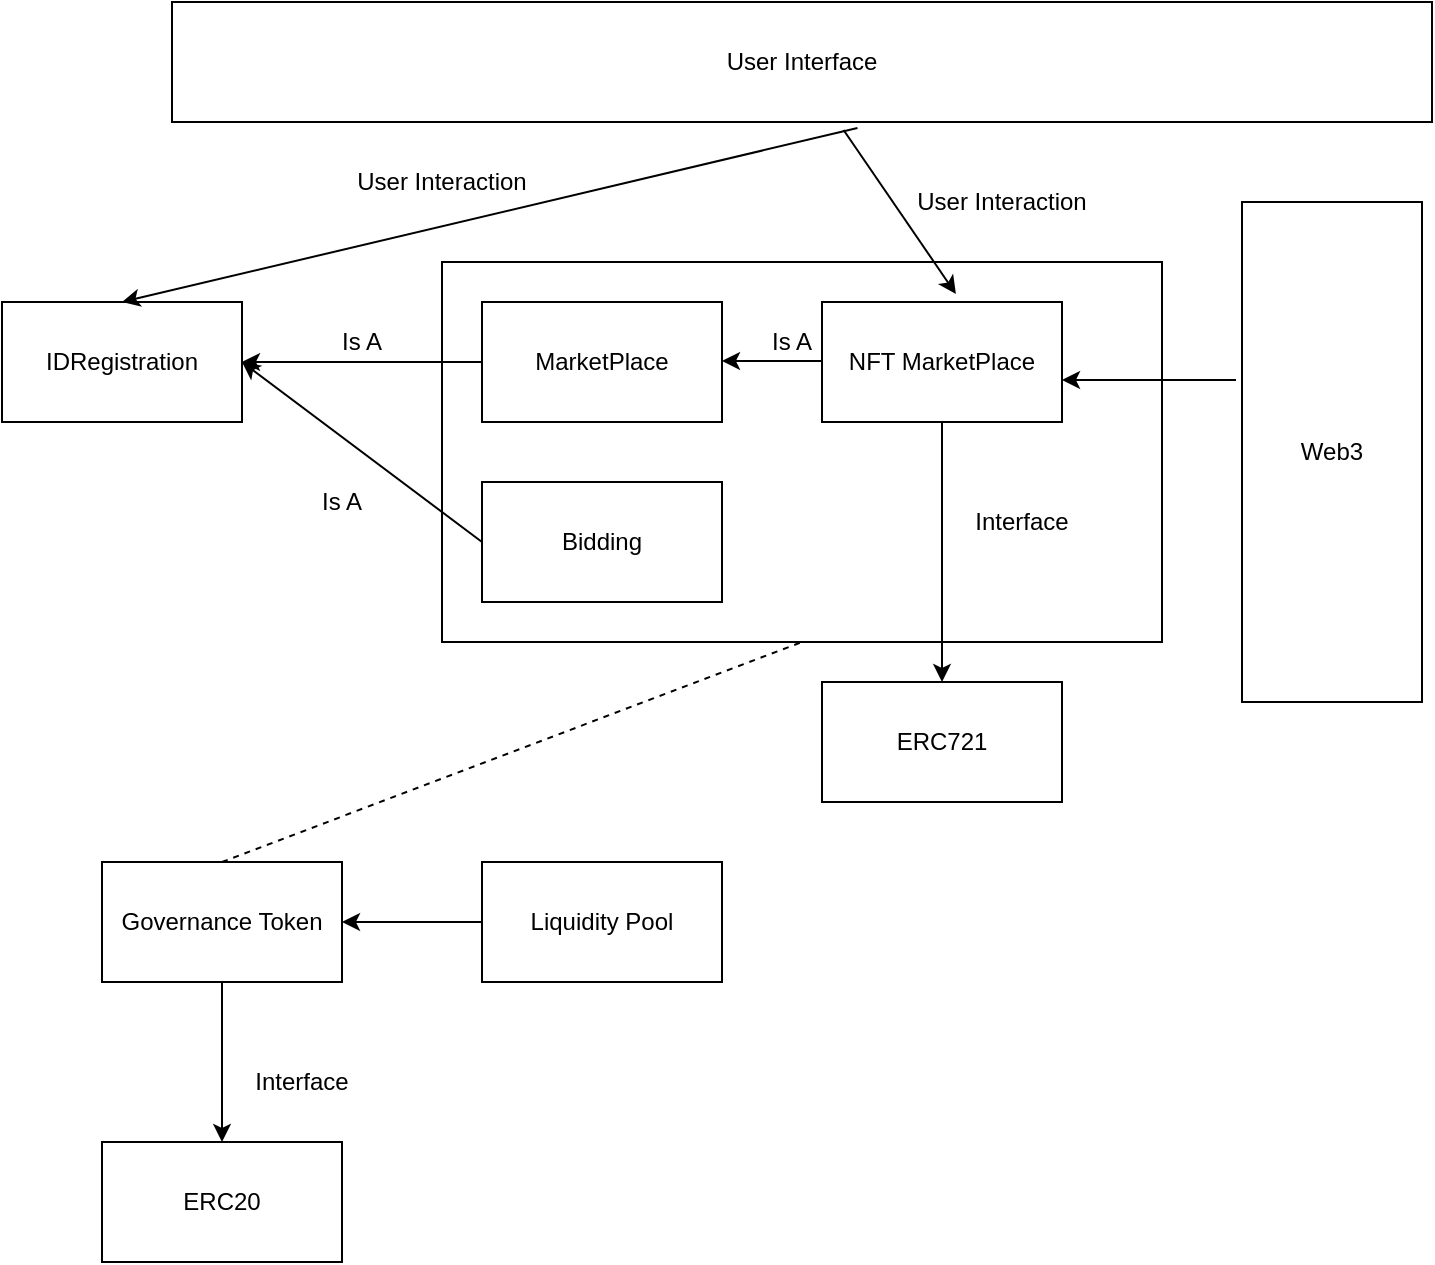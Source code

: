 <mxfile version="14.6.13" type="device"><diagram id="4Jg1ggTAZEGDIxFAHXcy" name="Page-1"><mxGraphModel dx="1106" dy="777" grid="1" gridSize="10" guides="1" tooltips="1" connect="1" arrows="1" fold="1" page="1" pageScale="1" pageWidth="850" pageHeight="1100" math="0" shadow="0"><root><mxCell id="0"/><mxCell id="1" parent="0"/><mxCell id="2No7rGcw4neh_M8qa6Zk-1" value="IDRegistration" style="rounded=0;whiteSpace=wrap;html=1;" parent="1" vertex="1"><mxGeometry x="30" y="200" width="120" height="60" as="geometry"/></mxCell><mxCell id="2No7rGcw4neh_M8qa6Zk-2" value="" style="endArrow=classic;html=1;exitX=0.544;exitY=1.05;exitDx=0;exitDy=0;exitPerimeter=0;entryX=0.5;entryY=0;entryDx=0;entryDy=0;" parent="1" source="2No7rGcw4neh_M8qa6Zk-4" target="2No7rGcw4neh_M8qa6Zk-1" edge="1"><mxGeometry width="50" height="50" relative="1" as="geometry"><mxPoint x="160" y="300" as="sourcePoint"/><mxPoint x="190" y="240" as="targetPoint"/></mxGeometry></mxCell><mxCell id="2No7rGcw4neh_M8qa6Zk-4" value="User Interface" style="whiteSpace=wrap;html=1;" parent="1" vertex="1"><mxGeometry x="115" y="50" width="630" height="60" as="geometry"/></mxCell><mxCell id="2No7rGcw4neh_M8qa6Zk-6" value="MarketPlace" style="rounded=0;whiteSpace=wrap;html=1;" parent="1" vertex="1"><mxGeometry x="270" y="200" width="120" height="60" as="geometry"/></mxCell><mxCell id="2No7rGcw4neh_M8qa6Zk-7" value="NFT MarketPlace" style="rounded=0;whiteSpace=wrap;html=1;" parent="1" vertex="1"><mxGeometry x="440" y="200" width="120" height="60" as="geometry"/></mxCell><mxCell id="2No7rGcw4neh_M8qa6Zk-8" value="" style="endArrow=classic;html=1;" parent="1" target="2No7rGcw4neh_M8qa6Zk-1" edge="1"><mxGeometry width="50" height="50" relative="1" as="geometry"><mxPoint x="270" y="230" as="sourcePoint"/><mxPoint x="220" y="280" as="targetPoint"/></mxGeometry></mxCell><mxCell id="2No7rGcw4neh_M8qa6Zk-10" value="" style="endArrow=classic;html=1;" parent="1" edge="1"><mxGeometry width="50" height="50" relative="1" as="geometry"><mxPoint x="440" y="229.5" as="sourcePoint"/><mxPoint x="390" y="229.5" as="targetPoint"/></mxGeometry></mxCell><mxCell id="2No7rGcw4neh_M8qa6Zk-11" value="ERC721" style="rounded=0;whiteSpace=wrap;html=1;" parent="1" vertex="1"><mxGeometry x="440" y="390" width="120" height="60" as="geometry"/></mxCell><mxCell id="2No7rGcw4neh_M8qa6Zk-12" value="" style="endArrow=classic;html=1;entryX=0.5;entryY=0;entryDx=0;entryDy=0;exitX=0.5;exitY=1;exitDx=0;exitDy=0;" parent="1" source="2No7rGcw4neh_M8qa6Zk-7" target="2No7rGcw4neh_M8qa6Zk-11" edge="1"><mxGeometry width="50" height="50" relative="1" as="geometry"><mxPoint x="450" y="239.5" as="sourcePoint"/><mxPoint x="400" y="239.5" as="targetPoint"/></mxGeometry></mxCell><mxCell id="2No7rGcw4neh_M8qa6Zk-14" value="Is A" style="text;html=1;strokeColor=none;fillColor=none;align=center;verticalAlign=middle;whiteSpace=wrap;rounded=0;" parent="1" vertex="1"><mxGeometry x="190" y="210" width="40" height="20" as="geometry"/></mxCell><mxCell id="2No7rGcw4neh_M8qa6Zk-15" value="Is A" style="text;html=1;strokeColor=none;fillColor=none;align=center;verticalAlign=middle;whiteSpace=wrap;rounded=0;" parent="1" vertex="1"><mxGeometry x="405" y="210" width="40" height="20" as="geometry"/></mxCell><mxCell id="2No7rGcw4neh_M8qa6Zk-16" value="Interface" style="text;html=1;strokeColor=none;fillColor=none;align=center;verticalAlign=middle;whiteSpace=wrap;rounded=0;" parent="1" vertex="1"><mxGeometry x="520" y="300" width="40" height="20" as="geometry"/></mxCell><mxCell id="2No7rGcw4neh_M8qa6Zk-18" value="Bidding" style="rounded=0;whiteSpace=wrap;html=1;" parent="1" vertex="1"><mxGeometry x="270" y="290" width="120" height="60" as="geometry"/></mxCell><mxCell id="2No7rGcw4neh_M8qa6Zk-19" value="" style="endArrow=classic;html=1;exitX=0;exitY=0.5;exitDx=0;exitDy=0;" parent="1" source="2No7rGcw4neh_M8qa6Zk-18" edge="1"><mxGeometry width="50" height="50" relative="1" as="geometry"><mxPoint x="280" y="240" as="sourcePoint"/><mxPoint x="150" y="230" as="targetPoint"/></mxGeometry></mxCell><mxCell id="2No7rGcw4neh_M8qa6Zk-20" value="Is A" style="text;html=1;strokeColor=none;fillColor=none;align=center;verticalAlign=middle;whiteSpace=wrap;rounded=0;" parent="1" vertex="1"><mxGeometry x="180" y="290" width="40" height="20" as="geometry"/></mxCell><mxCell id="2No7rGcw4neh_M8qa6Zk-21" value="" style="endArrow=classic;html=1;exitX=0.533;exitY=1.067;exitDx=0;exitDy=0;exitPerimeter=0;entryX=0.558;entryY=-0.067;entryDx=0;entryDy=0;entryPerimeter=0;" parent="1" source="2No7rGcw4neh_M8qa6Zk-4" target="2No7rGcw4neh_M8qa6Zk-7" edge="1"><mxGeometry width="50" height="50" relative="1" as="geometry"><mxPoint x="446.88" y="123" as="sourcePoint"/><mxPoint x="170" y="210" as="targetPoint"/></mxGeometry></mxCell><mxCell id="2No7rGcw4neh_M8qa6Zk-22" value="User Interaction" style="text;html=1;strokeColor=none;fillColor=none;align=center;verticalAlign=middle;whiteSpace=wrap;rounded=0;" parent="1" vertex="1"><mxGeometry x="190" y="130" width="120" height="20" as="geometry"/></mxCell><mxCell id="2No7rGcw4neh_M8qa6Zk-23" value="User Interaction" style="text;html=1;strokeColor=none;fillColor=none;align=center;verticalAlign=middle;whiteSpace=wrap;rounded=0;" parent="1" vertex="1"><mxGeometry x="470" y="140" width="120" height="20" as="geometry"/></mxCell><mxCell id="2No7rGcw4neh_M8qa6Zk-25" value="Web3" style="rounded=0;whiteSpace=wrap;html=1;" parent="1" vertex="1"><mxGeometry x="650" y="150" width="90" height="250" as="geometry"/></mxCell><mxCell id="2No7rGcw4neh_M8qa6Zk-26" value="" style="endArrow=classic;html=1;entryX=1;entryY=0.65;entryDx=0;entryDy=0;entryPerimeter=0;" parent="1" target="2No7rGcw4neh_M8qa6Zk-7" edge="1"><mxGeometry width="50" height="50" relative="1" as="geometry"><mxPoint x="647" y="239" as="sourcePoint"/><mxPoint x="510" y="350" as="targetPoint"/></mxGeometry></mxCell><mxCell id="2No7rGcw4neh_M8qa6Zk-27" value="" style="rounded=0;whiteSpace=wrap;html=1;fillColor=none;" parent="1" vertex="1"><mxGeometry x="250" y="180" width="360" height="190" as="geometry"/></mxCell><mxCell id="2No7rGcw4neh_M8qa6Zk-28" value="Governance Token" style="rounded=0;whiteSpace=wrap;html=1;" parent="1" vertex="1"><mxGeometry x="80" y="480" width="120" height="60" as="geometry"/></mxCell><mxCell id="2No7rGcw4neh_M8qa6Zk-31" value="ERC20" style="rounded=0;whiteSpace=wrap;html=1;" parent="1" vertex="1"><mxGeometry x="80" y="620" width="120" height="60" as="geometry"/></mxCell><mxCell id="2No7rGcw4neh_M8qa6Zk-32" value="" style="endArrow=classic;html=1;entryX=0.5;entryY=0;entryDx=0;entryDy=0;exitX=0.5;exitY=1;exitDx=0;exitDy=0;" parent="1" target="2No7rGcw4neh_M8qa6Zk-31" edge="1"><mxGeometry width="50" height="50" relative="1" as="geometry"><mxPoint x="140" y="540" as="sourcePoint"/><mxPoint x="40" y="519.5" as="targetPoint"/></mxGeometry></mxCell><mxCell id="2No7rGcw4neh_M8qa6Zk-33" value="Interface" style="text;html=1;strokeColor=none;fillColor=none;align=center;verticalAlign=middle;whiteSpace=wrap;rounded=0;" parent="1" vertex="1"><mxGeometry x="160" y="580" width="40" height="20" as="geometry"/></mxCell><mxCell id="amgy26GQN4PVB2LRj5uK-1" value="" style="endArrow=none;dashed=1;html=1;entryX=0.5;entryY=1;entryDx=0;entryDy=0;exitX=0.5;exitY=0;exitDx=0;exitDy=0;" edge="1" parent="1" source="2No7rGcw4neh_M8qa6Zk-28" target="2No7rGcw4neh_M8qa6Zk-27"><mxGeometry width="50" height="50" relative="1" as="geometry"><mxPoint x="300" y="440" as="sourcePoint"/><mxPoint x="350" y="390" as="targetPoint"/></mxGeometry></mxCell><mxCell id="amgy26GQN4PVB2LRj5uK-2" value="Liquidity Pool" style="rounded=0;whiteSpace=wrap;html=1;" vertex="1" parent="1"><mxGeometry x="270" y="480" width="120" height="60" as="geometry"/></mxCell><mxCell id="amgy26GQN4PVB2LRj5uK-5" value="" style="endArrow=classic;html=1;entryX=1;entryY=0.5;entryDx=0;entryDy=0;exitX=0;exitY=0.5;exitDx=0;exitDy=0;" edge="1" parent="1" source="amgy26GQN4PVB2LRj5uK-2" target="2No7rGcw4neh_M8qa6Zk-28"><mxGeometry width="50" height="50" relative="1" as="geometry"><mxPoint x="210" y="570" as="sourcePoint"/><mxPoint x="260" y="520" as="targetPoint"/></mxGeometry></mxCell></root></mxGraphModel></diagram></mxfile>